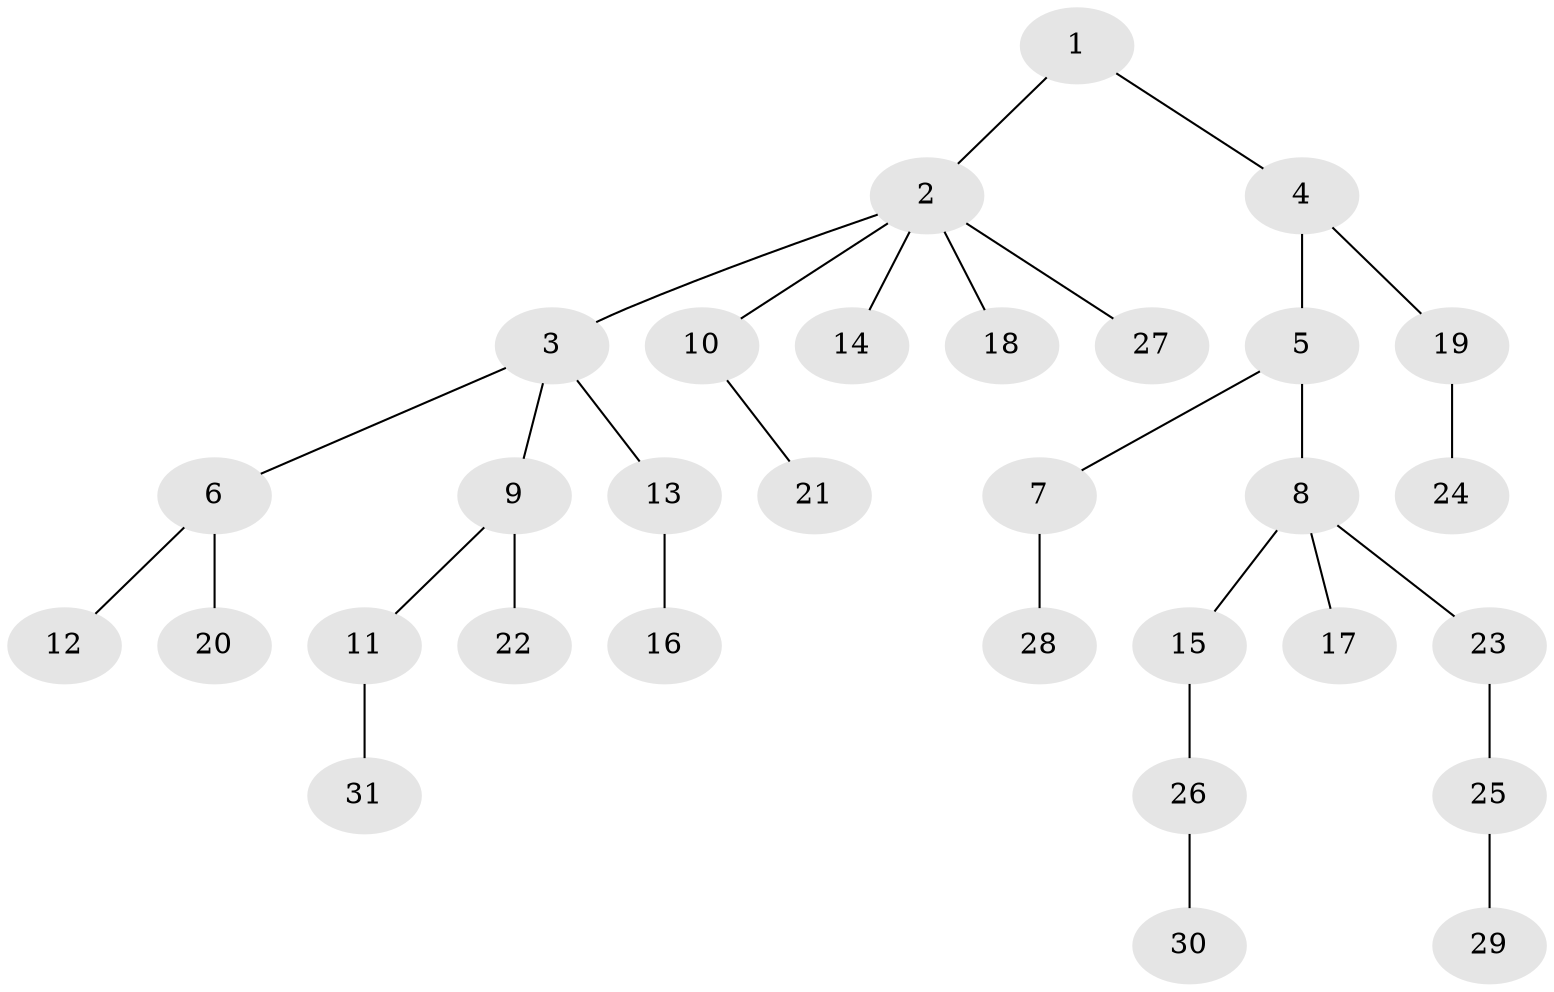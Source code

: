 // original degree distribution, {3: 0.1206896551724138, 7: 0.017241379310344827, 5: 0.017241379310344827, 4: 0.08620689655172414, 2: 0.29310344827586204, 1: 0.46551724137931033}
// Generated by graph-tools (version 1.1) at 2025/36/03/09/25 02:36:46]
// undirected, 31 vertices, 30 edges
graph export_dot {
graph [start="1"]
  node [color=gray90,style=filled];
  1;
  2;
  3;
  4;
  5;
  6;
  7;
  8;
  9;
  10;
  11;
  12;
  13;
  14;
  15;
  16;
  17;
  18;
  19;
  20;
  21;
  22;
  23;
  24;
  25;
  26;
  27;
  28;
  29;
  30;
  31;
  1 -- 2 [weight=1.0];
  1 -- 4 [weight=1.0];
  2 -- 3 [weight=1.0];
  2 -- 10 [weight=1.0];
  2 -- 14 [weight=1.0];
  2 -- 18 [weight=1.0];
  2 -- 27 [weight=1.0];
  3 -- 6 [weight=1.0];
  3 -- 9 [weight=1.0];
  3 -- 13 [weight=1.0];
  4 -- 5 [weight=1.0];
  4 -- 19 [weight=1.0];
  5 -- 7 [weight=1.0];
  5 -- 8 [weight=1.0];
  6 -- 12 [weight=1.0];
  6 -- 20 [weight=1.0];
  7 -- 28 [weight=2.0];
  8 -- 15 [weight=1.0];
  8 -- 17 [weight=1.0];
  8 -- 23 [weight=1.0];
  9 -- 11 [weight=1.0];
  9 -- 22 [weight=3.0];
  10 -- 21 [weight=1.0];
  11 -- 31 [weight=1.0];
  13 -- 16 [weight=1.0];
  15 -- 26 [weight=1.0];
  19 -- 24 [weight=1.0];
  23 -- 25 [weight=1.0];
  25 -- 29 [weight=1.0];
  26 -- 30 [weight=1.0];
}
